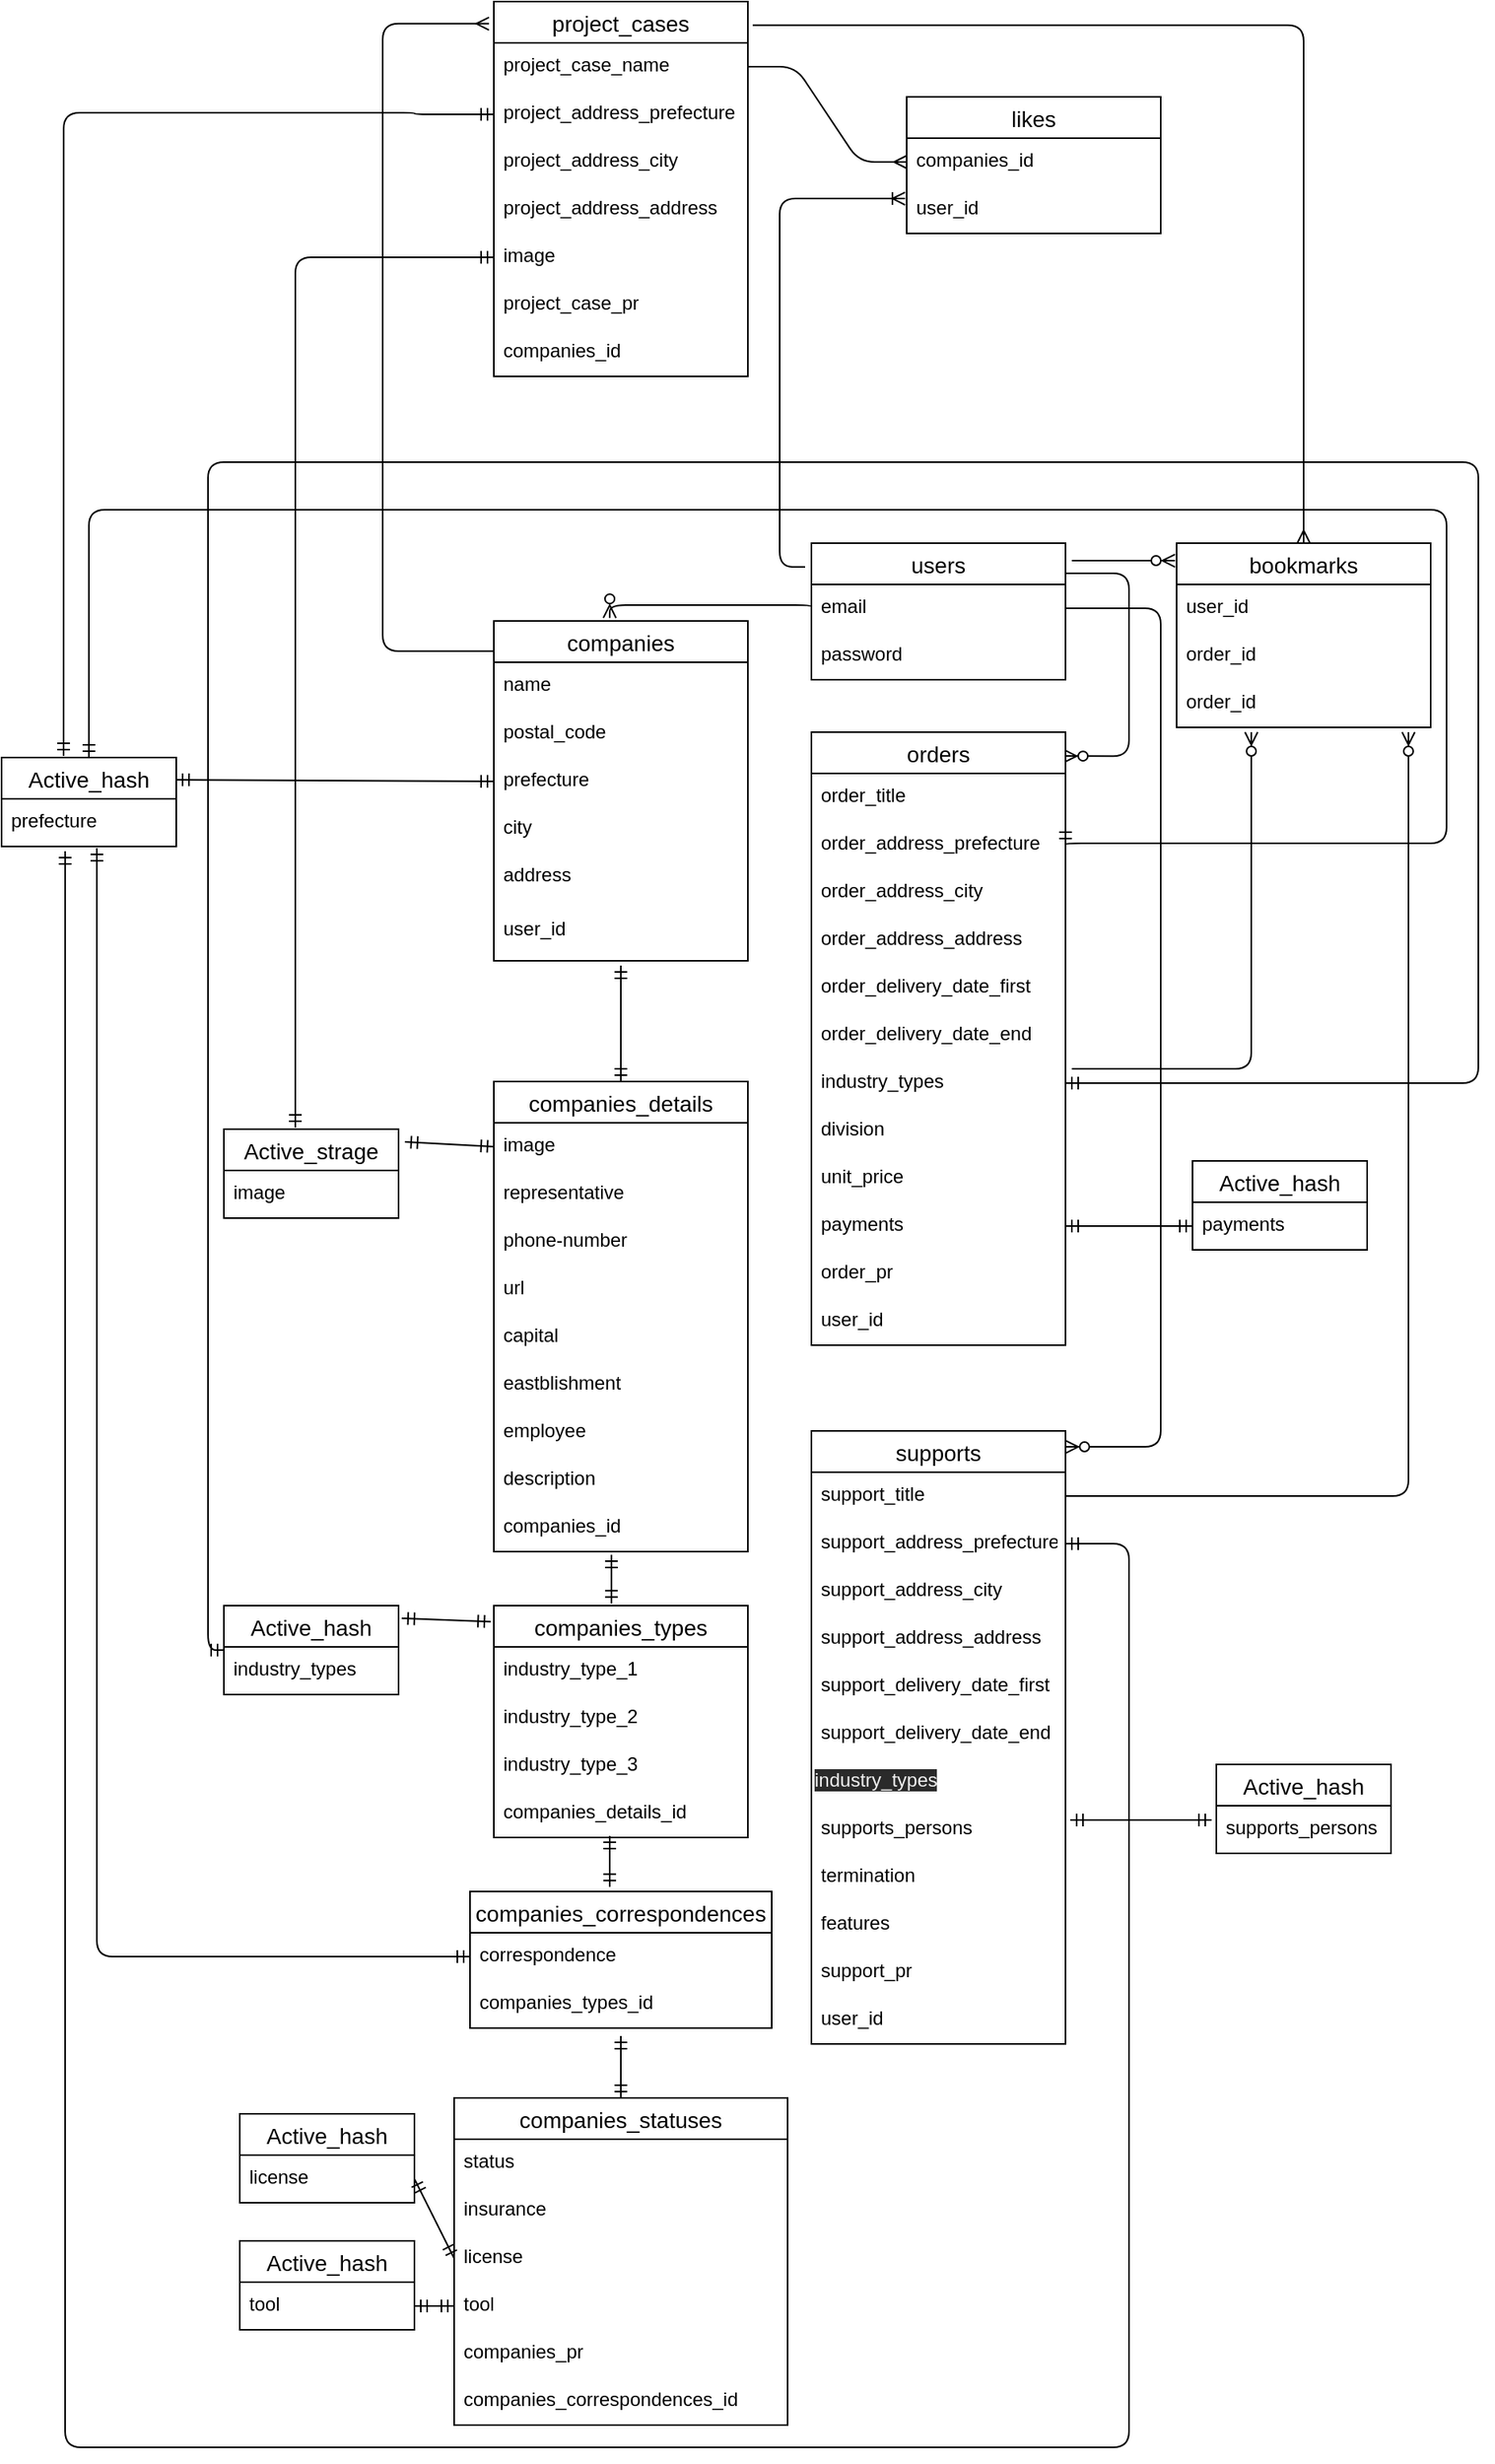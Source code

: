 <mxfile version="13.6.5">
    <diagram id="VUuMo4j5e7TBifRa6ZTV" name="ページ1">
        <mxGraphModel dx="1720" dy="1682" grid="1" gridSize="10" guides="1" tooltips="1" connect="1" arrows="1" fold="1" page="1" pageScale="1" pageWidth="827" pageHeight="1169" math="0" shadow="0">
            <root>
                <mxCell id="0"/>
                <mxCell id="1" parent="0"/>
                <mxCell id="35" value="" style="edgeStyle=orthogonalEdgeStyle;fontSize=12;html=1;endArrow=ERzeroToMany;endFill=1;exitX=0;exitY=0.5;exitDx=0;exitDy=0;entryX=0.456;entryY=-0.009;entryDx=0;entryDy=0;entryPerimeter=0;" parent="1" source="130" target="2" edge="1">
                    <mxGeometry width="100" height="100" relative="1" as="geometry">
                        <mxPoint x="116.96" y="319" as="sourcePoint"/>
                        <mxPoint x="190" y="100" as="targetPoint"/>
                        <Array as="points">
                            <mxPoint x="320" y="80"/>
                            <mxPoint x="193" y="80"/>
                        </Array>
                    </mxGeometry>
                </mxCell>
                <mxCell id="58" value="" style="edgeStyle=orthogonalEdgeStyle;fontSize=12;html=1;endArrow=ERmandOne;startArrow=ERmandOne;exitX=1;exitY=0.5;exitDx=0;exitDy=0;entryX=0.5;entryY=0;entryDx=0;entryDy=0;" parent="1" source="20" target="147" edge="1">
                    <mxGeometry width="100" height="100" relative="1" as="geometry">
                        <mxPoint x="620" y="260" as="sourcePoint"/>
                        <mxPoint x="720" y="161" as="targetPoint"/>
                        <Array as="points">
                            <mxPoint x="480" y="230"/>
                            <mxPoint x="720" y="230"/>
                            <mxPoint x="720" y="20"/>
                            <mxPoint x="-135" y="20"/>
                        </Array>
                    </mxGeometry>
                </mxCell>
                <mxCell id="76" value="" style="edgeStyle=orthogonalEdgeStyle;fontSize=12;html=1;endArrow=ERzeroToMany;endFill=1;exitX=1.025;exitY=0.2;exitDx=0;exitDy=0;exitPerimeter=0;entryX=0.294;entryY=1.1;entryDx=0;entryDy=0;entryPerimeter=0;" parent="1" source="22" target="225" edge="1">
                    <mxGeometry width="100" height="100" relative="1" as="geometry">
                        <mxPoint x="260" y="490" as="sourcePoint"/>
                        <mxPoint x="400" y="701" as="targetPoint"/>
                        <Array as="points">
                            <mxPoint x="597" y="372"/>
                        </Array>
                    </mxGeometry>
                </mxCell>
                <mxCell id="2" value="companies" style="swimlane;fontStyle=0;childLayout=stackLayout;horizontal=1;startSize=26;horizontalStack=0;resizeParent=1;resizeParentMax=0;resizeLast=0;collapsible=1;marginBottom=0;align=center;fontSize=14;" parent="1" vertex="1">
                    <mxGeometry x="120" y="90" width="160" height="214" as="geometry"/>
                </mxCell>
                <mxCell id="4" value="name" style="text;strokeColor=none;fillColor=none;spacingLeft=4;spacingRight=4;overflow=hidden;rotatable=0;points=[[0,0.5],[1,0.5]];portConstraint=eastwest;fontSize=12;" parent="2" vertex="1">
                    <mxGeometry y="26" width="160" height="30" as="geometry"/>
                </mxCell>
                <mxCell id="6" value="postal_code" style="text;strokeColor=none;fillColor=none;spacingLeft=4;spacingRight=4;overflow=hidden;rotatable=0;points=[[0,0.5],[1,0.5]];portConstraint=eastwest;fontSize=12;" parent="2" vertex="1">
                    <mxGeometry y="56" width="160" height="30" as="geometry"/>
                </mxCell>
                <mxCell id="7" value="prefecture" style="text;strokeColor=none;fillColor=none;spacingLeft=4;spacingRight=4;overflow=hidden;rotatable=0;points=[[0,0.5],[1,0.5]];portConstraint=eastwest;fontSize=12;" parent="2" vertex="1">
                    <mxGeometry y="86" width="160" height="30" as="geometry"/>
                </mxCell>
                <mxCell id="9" value="city" style="text;strokeColor=none;fillColor=none;spacingLeft=4;spacingRight=4;overflow=hidden;rotatable=0;points=[[0,0.5],[1,0.5]];portConstraint=eastwest;fontSize=12;" parent="2" vertex="1">
                    <mxGeometry y="116" width="160" height="30" as="geometry"/>
                </mxCell>
                <mxCell id="161" value="address" style="text;strokeColor=none;fillColor=none;spacingLeft=4;spacingRight=4;overflow=hidden;rotatable=0;points=[[0,0.5],[1,0.5]];portConstraint=eastwest;fontSize=12;" vertex="1" parent="2">
                    <mxGeometry y="146" width="160" height="34" as="geometry"/>
                </mxCell>
                <mxCell id="135" value="user_id" style="text;strokeColor=none;fillColor=none;spacingLeft=4;spacingRight=4;overflow=hidden;rotatable=0;points=[[0,0.5],[1,0.5]];portConstraint=eastwest;fontSize=12;" vertex="1" parent="2">
                    <mxGeometry y="180" width="160" height="34" as="geometry"/>
                </mxCell>
                <mxCell id="141" value="" style="fontSize=12;html=1;endArrow=ERmandOne;startArrow=ERmandOne;exitX=0.5;exitY=1.088;exitDx=0;exitDy=0;exitPerimeter=0;entryX=0.5;entryY=0;entryDx=0;entryDy=0;" edge="1" parent="1" source="135" target="136">
                    <mxGeometry width="100" height="100" relative="1" as="geometry">
                        <mxPoint x="410" y="320" as="sourcePoint"/>
                        <mxPoint x="510" y="220" as="targetPoint"/>
                    </mxGeometry>
                </mxCell>
                <mxCell id="160" value="" style="fontSize=12;html=1;endArrow=ERmandOne;startArrow=ERmandOne;exitX=1;exitY=0.25;exitDx=0;exitDy=0;entryX=0;entryY=0.5;entryDx=0;entryDy=0;" edge="1" parent="1" source="147" target="7">
                    <mxGeometry width="100" height="100" relative="1" as="geometry">
                        <mxPoint x="380" y="270" as="sourcePoint"/>
                        <mxPoint x="116" y="191" as="targetPoint"/>
                    </mxGeometry>
                </mxCell>
                <mxCell id="162" value="" style="fontSize=12;html=1;endArrow=ERmandOne;startArrow=ERmandOne;exitX=1.036;exitY=0.143;exitDx=0;exitDy=0;entryX=0;entryY=0.5;entryDx=0;entryDy=0;exitPerimeter=0;" edge="1" parent="1" source="142" target="137">
                    <mxGeometry width="100" height="100" relative="1" as="geometry">
                        <mxPoint x="80" y="371.01" as="sourcePoint"/>
                        <mxPoint x="116" y="405" as="targetPoint"/>
                    </mxGeometry>
                </mxCell>
                <mxCell id="136" value="companies_details" style="swimlane;fontStyle=0;childLayout=stackLayout;horizontal=1;startSize=26;horizontalStack=0;resizeParent=1;resizeParentMax=0;resizeLast=0;collapsible=1;marginBottom=0;align=center;fontSize=14;" vertex="1" parent="1">
                    <mxGeometry x="120" y="380" width="160" height="296" as="geometry"/>
                </mxCell>
                <mxCell id="137" value="image" style="text;strokeColor=none;fillColor=none;spacingLeft=4;spacingRight=4;overflow=hidden;rotatable=0;points=[[0,0.5],[1,0.5]];portConstraint=eastwest;fontSize=12;" vertex="1" parent="136">
                    <mxGeometry y="26" width="160" height="30" as="geometry"/>
                </mxCell>
                <mxCell id="138" value="representative" style="text;strokeColor=none;fillColor=none;spacingLeft=4;spacingRight=4;overflow=hidden;rotatable=0;points=[[0,0.5],[1,0.5]];portConstraint=eastwest;fontSize=12;" vertex="1" parent="136">
                    <mxGeometry y="56" width="160" height="30" as="geometry"/>
                </mxCell>
                <mxCell id="139" value="phone-number" style="text;strokeColor=none;fillColor=none;spacingLeft=4;spacingRight=4;overflow=hidden;rotatable=0;points=[[0,0.5],[1,0.5]];portConstraint=eastwest;fontSize=12;" vertex="1" parent="136">
                    <mxGeometry y="86" width="160" height="30" as="geometry"/>
                </mxCell>
                <mxCell id="149" value="url" style="text;strokeColor=none;fillColor=none;spacingLeft=4;spacingRight=4;overflow=hidden;rotatable=0;points=[[0,0.5],[1,0.5]];portConstraint=eastwest;fontSize=12;" vertex="1" parent="136">
                    <mxGeometry y="116" width="160" height="30" as="geometry"/>
                </mxCell>
                <mxCell id="150" value="capital" style="text;strokeColor=none;fillColor=none;spacingLeft=4;spacingRight=4;overflow=hidden;rotatable=0;points=[[0,0.5],[1,0.5]];portConstraint=eastwest;fontSize=12;" vertex="1" parent="136">
                    <mxGeometry y="146" width="160" height="30" as="geometry"/>
                </mxCell>
                <mxCell id="152" value="eastblishment" style="text;strokeColor=none;fillColor=none;spacingLeft=4;spacingRight=4;overflow=hidden;rotatable=0;points=[[0,0.5],[1,0.5]];portConstraint=eastwest;fontSize=12;" vertex="1" parent="136">
                    <mxGeometry y="176" width="160" height="30" as="geometry"/>
                </mxCell>
                <mxCell id="153" value="employee" style="text;strokeColor=none;fillColor=none;spacingLeft=4;spacingRight=4;overflow=hidden;rotatable=0;points=[[0,0.5],[1,0.5]];portConstraint=eastwest;fontSize=12;" vertex="1" parent="136">
                    <mxGeometry y="206" width="160" height="30" as="geometry"/>
                </mxCell>
                <mxCell id="154" value="description" style="text;strokeColor=none;fillColor=none;spacingLeft=4;spacingRight=4;overflow=hidden;rotatable=0;points=[[0,0.5],[1,0.5]];portConstraint=eastwest;fontSize=12;" vertex="1" parent="136">
                    <mxGeometry y="236" width="160" height="30" as="geometry"/>
                </mxCell>
                <mxCell id="198" value="companies_id" style="text;strokeColor=none;fillColor=none;spacingLeft=4;spacingRight=4;overflow=hidden;rotatable=0;points=[[0,0.5],[1,0.5]];portConstraint=eastwest;fontSize=12;" vertex="1" parent="136">
                    <mxGeometry y="266" width="160" height="30" as="geometry"/>
                </mxCell>
                <mxCell id="165" value="" style="fontSize=12;html=1;endArrow=ERmandOne;startArrow=ERmandOne;entryX=0.463;entryY=-0.009;entryDx=0;entryDy=0;entryPerimeter=0;exitX=0.463;exitY=1.067;exitDx=0;exitDy=0;exitPerimeter=0;" edge="1" parent="1" source="198" target="166">
                    <mxGeometry width="100" height="100" relative="1" as="geometry">
                        <mxPoint x="194" y="649" as="sourcePoint"/>
                        <mxPoint x="197" y="680" as="targetPoint"/>
                        <Array as="points"/>
                    </mxGeometry>
                </mxCell>
                <mxCell id="172" value="" style="fontSize=12;html=1;endArrow=ERmandOne;startArrow=ERmandOne;exitX=1.018;exitY=0.143;exitDx=0;exitDy=0;entryX=-0.012;entryY=0.069;entryDx=0;entryDy=0;exitPerimeter=0;entryPerimeter=0;" edge="1" parent="1" source="170" target="166">
                    <mxGeometry width="100" height="100" relative="1" as="geometry">
                        <mxPoint x="80.99" y="700" as="sourcePoint"/>
                        <mxPoint x="120" y="721" as="targetPoint"/>
                    </mxGeometry>
                </mxCell>
                <mxCell id="177" value="" style="fontSize=12;html=1;endArrow=ERmandOne;startArrow=ERmandOne;entryX=0.463;entryY=-0.034;entryDx=0;entryDy=0;exitX=0.456;exitY=0.967;exitDx=0;exitDy=0;exitPerimeter=0;entryPerimeter=0;" edge="1" parent="1" source="199" target="173">
                    <mxGeometry width="100" height="100" relative="1" as="geometry">
                        <mxPoint x="204.08" y="655.01" as="sourcePoint"/>
                        <mxPoint x="204.08" y="698.956" as="targetPoint"/>
                    </mxGeometry>
                </mxCell>
                <mxCell id="183" value="" style="fontSize=12;html=1;endArrow=ERmandOne;startArrow=ERmandOne;entryX=0.5;entryY=0;entryDx=0;entryDy=0;exitX=0.5;exitY=1.167;exitDx=0;exitDy=0;exitPerimeter=0;" edge="1" parent="1" source="200" target="179">
                    <mxGeometry width="100" height="100" relative="1" as="geometry">
                        <mxPoint x="204.08" y="816.99" as="sourcePoint"/>
                        <mxPoint x="204.08" y="858.096" as="targetPoint"/>
                    </mxGeometry>
                </mxCell>
                <mxCell id="196" value="" style="fontSize=12;html=1;endArrow=ERmandOne;startArrow=ERmandOne;exitX=1;exitY=0.5;exitDx=0;exitDy=0;entryX=0;entryY=0.5;entryDx=0;entryDy=0;" edge="1" parent="1" source="191" target="182">
                    <mxGeometry width="100" height="100" relative="1" as="geometry">
                        <mxPoint x="91.98" y="708.008" as="sourcePoint"/>
                        <mxPoint x="128.08" y="708.004" as="targetPoint"/>
                    </mxGeometry>
                </mxCell>
                <mxCell id="197" value="" style="fontSize=12;html=1;endArrow=ERmandOne;startArrow=ERmandOne;exitX=1;exitY=0.5;exitDx=0;exitDy=0;entryX=0;entryY=0.5;entryDx=0;entryDy=0;" edge="1" parent="1" source="189" target="194">
                    <mxGeometry width="100" height="100" relative="1" as="geometry">
                        <mxPoint x="90" y="1041" as="sourcePoint"/>
                        <mxPoint x="130" y="1071" as="targetPoint"/>
                    </mxGeometry>
                </mxCell>
                <mxCell id="166" value="companies_types" style="swimlane;fontStyle=0;childLayout=stackLayout;horizontal=1;startSize=26;horizontalStack=0;resizeParent=1;resizeParentMax=0;resizeLast=0;collapsible=1;marginBottom=0;align=center;fontSize=14;" vertex="1" parent="1">
                    <mxGeometry x="120" y="710" width="160" height="146" as="geometry"/>
                </mxCell>
                <mxCell id="167" value="industry_type_1" style="text;strokeColor=none;fillColor=none;spacingLeft=4;spacingRight=4;overflow=hidden;rotatable=0;points=[[0,0.5],[1,0.5]];portConstraint=eastwest;fontSize=12;" vertex="1" parent="166">
                    <mxGeometry y="26" width="160" height="30" as="geometry"/>
                </mxCell>
                <mxCell id="168" value="industry_type_2" style="text;strokeColor=none;fillColor=none;spacingLeft=4;spacingRight=4;overflow=hidden;rotatable=0;points=[[0,0.5],[1,0.5]];portConstraint=eastwest;fontSize=12;" vertex="1" parent="166">
                    <mxGeometry y="56" width="160" height="30" as="geometry"/>
                </mxCell>
                <mxCell id="169" value="industry_type_3" style="text;strokeColor=none;fillColor=none;spacingLeft=4;spacingRight=4;overflow=hidden;rotatable=0;points=[[0,0.5],[1,0.5]];portConstraint=eastwest;fontSize=12;" vertex="1" parent="166">
                    <mxGeometry y="86" width="160" height="30" as="geometry"/>
                </mxCell>
                <mxCell id="199" value="companies_details_id" style="text;strokeColor=none;fillColor=none;spacingLeft=4;spacingRight=4;overflow=hidden;rotatable=0;points=[[0,0.5],[1,0.5]];portConstraint=eastwest;fontSize=12;" vertex="1" parent="166">
                    <mxGeometry y="116" width="160" height="30" as="geometry"/>
                </mxCell>
                <mxCell id="173" value="companies_correspondences" style="swimlane;fontStyle=0;childLayout=stackLayout;horizontal=1;startSize=26;horizontalStack=0;resizeParent=1;resizeParentMax=0;resizeLast=0;collapsible=1;marginBottom=0;align=center;fontSize=14;" vertex="1" parent="1">
                    <mxGeometry x="105" y="890" width="190" height="86" as="geometry"/>
                </mxCell>
                <mxCell id="174" value="correspondence" style="text;strokeColor=none;fillColor=none;spacingLeft=4;spacingRight=4;overflow=hidden;rotatable=0;points=[[0,0.5],[1,0.5]];portConstraint=eastwest;fontSize=12;" vertex="1" parent="173">
                    <mxGeometry y="26" width="190" height="30" as="geometry"/>
                </mxCell>
                <mxCell id="200" value="companies_types_id" style="text;strokeColor=none;fillColor=none;spacingLeft=4;spacingRight=4;overflow=hidden;rotatable=0;points=[[0,0.5],[1,0.5]];portConstraint=eastwest;fontSize=12;" vertex="1" parent="173">
                    <mxGeometry y="56" width="190" height="30" as="geometry"/>
                </mxCell>
                <mxCell id="179" value="companies_statuses" style="swimlane;fontStyle=0;childLayout=stackLayout;horizontal=1;startSize=26;horizontalStack=0;resizeParent=1;resizeParentMax=0;resizeLast=0;collapsible=1;marginBottom=0;align=center;fontSize=14;" vertex="1" parent="1">
                    <mxGeometry x="95" y="1020" width="210" height="206" as="geometry"/>
                </mxCell>
                <mxCell id="180" value="status" style="text;strokeColor=none;fillColor=none;spacingLeft=4;spacingRight=4;overflow=hidden;rotatable=0;points=[[0,0.5],[1,0.5]];portConstraint=eastwest;fontSize=12;" vertex="1" parent="179">
                    <mxGeometry y="26" width="210" height="30" as="geometry"/>
                </mxCell>
                <mxCell id="181" value="insurance" style="text;strokeColor=none;fillColor=none;spacingLeft=4;spacingRight=4;overflow=hidden;rotatable=0;points=[[0,0.5],[1,0.5]];portConstraint=eastwest;fontSize=12;" vertex="1" parent="179">
                    <mxGeometry y="56" width="210" height="30" as="geometry"/>
                </mxCell>
                <mxCell id="182" value="license" style="text;strokeColor=none;fillColor=none;spacingLeft=4;spacingRight=4;overflow=hidden;rotatable=0;points=[[0,0.5],[1,0.5]];portConstraint=eastwest;fontSize=12;" vertex="1" parent="179">
                    <mxGeometry y="86" width="210" height="30" as="geometry"/>
                </mxCell>
                <mxCell id="194" value="tool" style="text;strokeColor=none;fillColor=none;spacingLeft=4;spacingRight=4;overflow=hidden;rotatable=0;points=[[0,0.5],[1,0.5]];portConstraint=eastwest;fontSize=12;" vertex="1" parent="179">
                    <mxGeometry y="116" width="210" height="30" as="geometry"/>
                </mxCell>
                <mxCell id="195" value="companies_pr" style="text;strokeColor=none;fillColor=none;spacingLeft=4;spacingRight=4;overflow=hidden;rotatable=0;points=[[0,0.5],[1,0.5]];portConstraint=eastwest;fontSize=12;" vertex="1" parent="179">
                    <mxGeometry y="146" width="210" height="30" as="geometry"/>
                </mxCell>
                <mxCell id="201" value="companies_correspondences_id&#10;" style="text;strokeColor=none;fillColor=none;spacingLeft=4;spacingRight=4;overflow=hidden;rotatable=0;points=[[0,0.5],[1,0.5]];portConstraint=eastwest;fontSize=12;" vertex="1" parent="179">
                    <mxGeometry y="176" width="210" height="30" as="geometry"/>
                </mxCell>
                <mxCell id="204" value="" style="fontSize=12;html=1;endArrow=ERmandOne;startArrow=ERmandOne;exitX=1;exitY=0.5;exitDx=0;exitDy=0;entryX=0;entryY=0.5;entryDx=0;entryDy=0;edgeStyle=orthogonalEdgeStyle;" edge="1" parent="1" source="22" target="170">
                    <mxGeometry width="100" height="100" relative="1" as="geometry">
                        <mxPoint x="53.96" y="428.008" as="sourcePoint"/>
                        <mxPoint x="130" y="431" as="targetPoint"/>
                        <Array as="points">
                            <mxPoint x="740" y="381"/>
                            <mxPoint x="740" y="-10"/>
                            <mxPoint x="-60" y="-10"/>
                            <mxPoint x="-60" y="738"/>
                        </Array>
                    </mxGeometry>
                </mxCell>
                <mxCell id="129" value="users" style="swimlane;fontStyle=0;childLayout=stackLayout;horizontal=1;startSize=26;horizontalStack=0;resizeParent=1;resizeParentMax=0;resizeLast=0;collapsible=1;marginBottom=0;align=center;fontSize=14;" vertex="1" parent="1">
                    <mxGeometry x="320" y="41" width="160" height="86" as="geometry"/>
                </mxCell>
                <mxCell id="130" value="email" style="text;strokeColor=none;fillColor=none;spacingLeft=4;spacingRight=4;overflow=hidden;rotatable=0;points=[[0,0.5],[1,0.5]];portConstraint=eastwest;fontSize=12;" vertex="1" parent="129">
                    <mxGeometry y="26" width="160" height="30" as="geometry"/>
                </mxCell>
                <mxCell id="132" value="password" style="text;strokeColor=none;fillColor=none;spacingLeft=4;spacingRight=4;overflow=hidden;rotatable=0;points=[[0,0.5],[1,0.5]];portConstraint=eastwest;fontSize=12;" vertex="1" parent="129">
                    <mxGeometry y="56" width="160" height="30" as="geometry"/>
                </mxCell>
                <mxCell id="206" value="" style="fontSize=12;html=1;endArrow=ERzeroToMany;endFill=1;entryX=0.994;entryY=0.039;entryDx=0;entryDy=0;entryPerimeter=0;edgeStyle=orthogonalEdgeStyle;" edge="1" parent="1" target="17">
                    <mxGeometry width="100" height="100" relative="1" as="geometry">
                        <mxPoint x="480" y="60" as="sourcePoint"/>
                        <mxPoint x="202.96" y="98.074" as="targetPoint"/>
                        <Array as="points">
                            <mxPoint x="520" y="60"/>
                            <mxPoint x="520" y="175"/>
                        </Array>
                    </mxGeometry>
                </mxCell>
                <mxCell id="210" value="" style="fontSize=12;html=1;endArrow=ERmandOne;startArrow=ERmandOne;entryX=0;entryY=0.5;entryDx=0;entryDy=0;exitX=1;exitY=0.5;exitDx=0;exitDy=0;edgeStyle=orthogonalEdgeStyle;" edge="1" parent="1" source="27" target="209">
                    <mxGeometry width="100" height="100" relative="1" as="geometry">
                        <mxPoint x="830" y="494" as="sourcePoint"/>
                        <mxPoint x="830" y="367" as="targetPoint"/>
                    </mxGeometry>
                </mxCell>
                <mxCell id="211" value="" style="fontSize=12;html=1;endArrow=ERzeroToMany;endFill=1;entryX=-0.006;entryY=0.095;entryDx=0;entryDy=0;entryPerimeter=0;" edge="1" parent="1" target="122">
                    <mxGeometry width="100" height="100" relative="1" as="geometry">
                        <mxPoint x="484" y="52" as="sourcePoint"/>
                        <mxPoint x="459" y="360" as="targetPoint"/>
                    </mxGeometry>
                </mxCell>
                <mxCell id="17" value="orders" style="swimlane;fontStyle=0;childLayout=stackLayout;horizontal=1;startSize=26;horizontalStack=0;resizeParent=1;resizeParentMax=0;resizeLast=0;collapsible=1;marginBottom=0;align=center;fontSize=14;" parent="1" vertex="1">
                    <mxGeometry x="320" y="160" width="160" height="386" as="geometry"/>
                </mxCell>
                <mxCell id="18" value="order_title" style="text;strokeColor=none;fillColor=none;spacingLeft=4;spacingRight=4;overflow=hidden;rotatable=0;points=[[0,0.5],[1,0.5]];portConstraint=eastwest;fontSize=12;" parent="17" vertex="1">
                    <mxGeometry y="26" width="160" height="30" as="geometry"/>
                </mxCell>
                <mxCell id="20" value="order_address_prefecture" style="text;strokeColor=none;fillColor=none;spacingLeft=4;spacingRight=4;overflow=hidden;rotatable=0;points=[[0,0.5],[1,0.5]];portConstraint=eastwest;fontSize=12;" parent="17" vertex="1">
                    <mxGeometry y="56" width="160" height="30" as="geometry"/>
                </mxCell>
                <mxCell id="202" value="order_address_city" style="text;strokeColor=none;fillColor=none;spacingLeft=4;spacingRight=4;overflow=hidden;rotatable=0;points=[[0,0.5],[1,0.5]];portConstraint=eastwest;fontSize=12;" vertex="1" parent="17">
                    <mxGeometry y="86" width="160" height="30" as="geometry"/>
                </mxCell>
                <mxCell id="203" value="order_address_address" style="text;strokeColor=none;fillColor=none;spacingLeft=4;spacingRight=4;overflow=hidden;rotatable=0;points=[[0,0.5],[1,0.5]];portConstraint=eastwest;fontSize=12;" vertex="1" parent="17">
                    <mxGeometry y="116" width="160" height="30" as="geometry"/>
                </mxCell>
                <mxCell id="19" value="order_delivery_date_first" style="text;strokeColor=none;fillColor=none;spacingLeft=4;spacingRight=4;overflow=hidden;rotatable=0;points=[[0,0.5],[1,0.5]];portConstraint=eastwest;fontSize=12;" parent="17" vertex="1">
                    <mxGeometry y="146" width="160" height="30" as="geometry"/>
                </mxCell>
                <mxCell id="21" value="order_delivery_date_end" style="text;strokeColor=none;fillColor=none;spacingLeft=4;spacingRight=4;overflow=hidden;rotatable=0;points=[[0,0.5],[1,0.5]];portConstraint=eastwest;fontSize=12;" parent="17" vertex="1">
                    <mxGeometry y="176" width="160" height="30" as="geometry"/>
                </mxCell>
                <mxCell id="22" value="industry_types" style="text;strokeColor=none;fillColor=none;spacingLeft=4;spacingRight=4;overflow=hidden;rotatable=0;points=[[0,0.5],[1,0.5]];portConstraint=eastwest;fontSize=12;" parent="17" vertex="1">
                    <mxGeometry y="206" width="160" height="30" as="geometry"/>
                </mxCell>
                <mxCell id="23" value="division" style="text;strokeColor=none;fillColor=none;spacingLeft=4;spacingRight=4;overflow=hidden;rotatable=0;points=[[0,0.5],[1,0.5]];portConstraint=eastwest;fontSize=12;" parent="17" vertex="1">
                    <mxGeometry y="236" width="160" height="30" as="geometry"/>
                </mxCell>
                <mxCell id="25" value="unit_price" style="text;strokeColor=none;fillColor=none;spacingLeft=4;spacingRight=4;overflow=hidden;rotatable=0;points=[[0,0.5],[1,0.5]];portConstraint=eastwest;fontSize=12;" parent="17" vertex="1">
                    <mxGeometry y="266" width="160" height="30" as="geometry"/>
                </mxCell>
                <mxCell id="27" value="payments" style="text;strokeColor=none;fillColor=none;spacingLeft=4;spacingRight=4;overflow=hidden;rotatable=0;points=[[0,0.5],[1,0.5]];portConstraint=eastwest;fontSize=12;" parent="17" vertex="1">
                    <mxGeometry y="296" width="160" height="30" as="geometry"/>
                </mxCell>
                <mxCell id="28" value="order_pr" style="text;strokeColor=none;fillColor=none;spacingLeft=4;spacingRight=4;overflow=hidden;rotatable=0;points=[[0,0.5],[1,0.5]];portConstraint=eastwest;fontSize=12;" parent="17" vertex="1">
                    <mxGeometry y="326" width="160" height="30" as="geometry"/>
                </mxCell>
                <mxCell id="29" value="user_id&#10;" style="text;strokeColor=none;fillColor=none;spacingLeft=4;spacingRight=4;overflow=hidden;rotatable=0;points=[[0,0.5],[1,0.5]];portConstraint=eastwest;fontSize=12;" parent="17" vertex="1">
                    <mxGeometry y="356" width="160" height="30" as="geometry"/>
                </mxCell>
                <mxCell id="122" value="bookmarks" style="swimlane;fontStyle=0;childLayout=stackLayout;horizontal=1;startSize=26;horizontalStack=0;resizeParent=1;resizeParentMax=0;resizeLast=0;collapsible=1;marginBottom=0;align=center;fontSize=14;" parent="1" vertex="1">
                    <mxGeometry x="550" y="41" width="160" height="116" as="geometry"/>
                </mxCell>
                <mxCell id="123" value="user_id" style="text;strokeColor=none;fillColor=none;spacingLeft=4;spacingRight=4;overflow=hidden;rotatable=0;points=[[0,0.5],[1,0.5]];portConstraint=eastwest;fontSize=12;" parent="122" vertex="1">
                    <mxGeometry y="26" width="160" height="30" as="geometry"/>
                </mxCell>
                <mxCell id="124" value="order_id" style="text;strokeColor=none;fillColor=none;spacingLeft=4;spacingRight=4;overflow=hidden;rotatable=0;points=[[0,0.5],[1,0.5]];portConstraint=eastwest;fontSize=12;" parent="122" vertex="1">
                    <mxGeometry y="56" width="160" height="30" as="geometry"/>
                </mxCell>
                <mxCell id="225" value="order_id" style="text;strokeColor=none;fillColor=none;spacingLeft=4;spacingRight=4;overflow=hidden;rotatable=0;points=[[0,0.5],[1,0.5]];portConstraint=eastwest;fontSize=12;" vertex="1" parent="122">
                    <mxGeometry y="86" width="160" height="30" as="geometry"/>
                </mxCell>
                <mxCell id="59" value="supports" style="swimlane;fontStyle=0;childLayout=stackLayout;horizontal=1;startSize=26;horizontalStack=0;resizeParent=1;resizeParentMax=0;resizeLast=0;collapsible=1;marginBottom=0;align=center;fontSize=14;" parent="1" vertex="1">
                    <mxGeometry x="320" y="600" width="160" height="386" as="geometry"/>
                </mxCell>
                <mxCell id="60" value="support_title" style="text;strokeColor=none;fillColor=none;spacingLeft=4;spacingRight=4;overflow=hidden;rotatable=0;points=[[0,0.5],[1,0.5]];portConstraint=eastwest;fontSize=12;" parent="59" vertex="1">
                    <mxGeometry y="26" width="160" height="30" as="geometry"/>
                </mxCell>
                <mxCell id="213" value="support_address_prefecture" style="text;strokeColor=none;fillColor=none;spacingLeft=4;spacingRight=4;overflow=hidden;rotatable=0;points=[[0,0.5],[1,0.5]];portConstraint=eastwest;fontSize=12;" vertex="1" parent="59">
                    <mxGeometry y="56" width="160" height="30" as="geometry"/>
                </mxCell>
                <mxCell id="214" value="support_address_city" style="text;strokeColor=none;fillColor=none;spacingLeft=4;spacingRight=4;overflow=hidden;rotatable=0;points=[[0,0.5],[1,0.5]];portConstraint=eastwest;fontSize=12;" vertex="1" parent="59">
                    <mxGeometry y="86" width="160" height="30" as="geometry"/>
                </mxCell>
                <mxCell id="215" value="support_address_address" style="text;strokeColor=none;fillColor=none;spacingLeft=4;spacingRight=4;overflow=hidden;rotatable=0;points=[[0,0.5],[1,0.5]];portConstraint=eastwest;fontSize=12;" vertex="1" parent="59">
                    <mxGeometry y="116" width="160" height="30" as="geometry"/>
                </mxCell>
                <mxCell id="216" value="support_delivery_date_first" style="text;strokeColor=none;fillColor=none;spacingLeft=4;spacingRight=4;overflow=hidden;rotatable=0;points=[[0,0.5],[1,0.5]];portConstraint=eastwest;fontSize=12;" vertex="1" parent="59">
                    <mxGeometry y="146" width="160" height="30" as="geometry"/>
                </mxCell>
                <mxCell id="217" value="support_delivery_date_end" style="text;strokeColor=none;fillColor=none;spacingLeft=4;spacingRight=4;overflow=hidden;rotatable=0;points=[[0,0.5],[1,0.5]];portConstraint=eastwest;fontSize=12;" vertex="1" parent="59">
                    <mxGeometry y="176" width="160" height="30" as="geometry"/>
                </mxCell>
                <mxCell id="218" value="&lt;meta charset=&quot;utf-8&quot;&gt;&lt;span style=&quot;color: rgb(240, 240, 240); font-family: helvetica; font-size: 12px; font-style: normal; font-weight: 400; letter-spacing: normal; text-align: left; text-indent: 0px; text-transform: none; word-spacing: 0px; background-color: rgb(42, 42, 42); display: inline; float: none;&quot;&gt;industry_types&lt;/span&gt;" style="text;whiteSpace=wrap;html=1;" vertex="1" parent="59">
                    <mxGeometry y="206" width="160" height="30" as="geometry"/>
                </mxCell>
                <mxCell id="61" value="supports_persons" style="text;strokeColor=none;fillColor=none;spacingLeft=4;spacingRight=4;overflow=hidden;rotatable=0;points=[[0,0.5],[1,0.5]];portConstraint=eastwest;fontSize=12;" parent="59" vertex="1">
                    <mxGeometry y="236" width="160" height="30" as="geometry"/>
                </mxCell>
                <mxCell id="62" value="termination" style="text;strokeColor=none;fillColor=none;spacingLeft=4;spacingRight=4;overflow=hidden;rotatable=0;points=[[0,0.5],[1,0.5]];portConstraint=eastwest;fontSize=12;" parent="59" vertex="1">
                    <mxGeometry y="266" width="160" height="30" as="geometry"/>
                </mxCell>
                <mxCell id="68" value="features" style="text;strokeColor=none;fillColor=none;spacingLeft=4;spacingRight=4;overflow=hidden;rotatable=0;points=[[0,0.5],[1,0.5]];portConstraint=eastwest;fontSize=12;" parent="59" vertex="1">
                    <mxGeometry y="296" width="160" height="30" as="geometry"/>
                </mxCell>
                <mxCell id="69" value="support_pr" style="text;strokeColor=none;fillColor=none;spacingLeft=4;spacingRight=4;overflow=hidden;rotatable=0;points=[[0,0.5],[1,0.5]];portConstraint=eastwest;fontSize=12;" parent="59" vertex="1">
                    <mxGeometry y="326" width="160" height="30" as="geometry"/>
                </mxCell>
                <mxCell id="223" value="user_id" style="text;strokeColor=none;fillColor=none;spacingLeft=4;spacingRight=4;overflow=hidden;rotatable=0;points=[[0,0.5],[1,0.5]];portConstraint=eastwest;fontSize=12;" vertex="1" parent="59">
                    <mxGeometry y="356" width="160" height="30" as="geometry"/>
                </mxCell>
                <mxCell id="212" value="" style="fontSize=12;html=1;endArrow=ERzeroToMany;endFill=1;edgeStyle=orthogonalEdgeStyle;entryX=1;entryY=0.026;entryDx=0;entryDy=0;entryPerimeter=0;" edge="1" parent="1" source="130" target="59">
                    <mxGeometry width="100" height="100" relative="1" as="geometry">
                        <mxPoint x="490" y="70" as="sourcePoint"/>
                        <mxPoint x="540" y="650" as="targetPoint"/>
                        <Array as="points">
                            <mxPoint x="540" y="82"/>
                            <mxPoint x="540" y="610"/>
                        </Array>
                    </mxGeometry>
                </mxCell>
                <mxCell id="190" value="Active_hash" style="swimlane;fontStyle=0;childLayout=stackLayout;horizontal=1;startSize=26;horizontalStack=0;resizeParent=1;resizeParentMax=0;resizeLast=0;collapsible=1;marginBottom=0;align=center;fontSize=14;" vertex="1" parent="1">
                    <mxGeometry x="-40" y="1030" width="110" height="56" as="geometry"/>
                </mxCell>
                <mxCell id="191" value="license" style="text;strokeColor=none;fillColor=none;spacingLeft=4;spacingRight=4;overflow=hidden;rotatable=0;points=[[0,0.5],[1,0.5]];portConstraint=eastwest;fontSize=12;" vertex="1" parent="190">
                    <mxGeometry y="26" width="110" height="30" as="geometry"/>
                </mxCell>
                <mxCell id="188" value="Active_hash" style="swimlane;fontStyle=0;childLayout=stackLayout;horizontal=1;startSize=26;horizontalStack=0;resizeParent=1;resizeParentMax=0;resizeLast=0;collapsible=1;marginBottom=0;align=center;fontSize=14;" vertex="1" parent="1">
                    <mxGeometry x="-40" y="1110" width="110" height="56" as="geometry"/>
                </mxCell>
                <mxCell id="189" value="tool" style="text;strokeColor=none;fillColor=none;spacingLeft=4;spacingRight=4;overflow=hidden;rotatable=0;points=[[0,0.5],[1,0.5]];portConstraint=eastwest;fontSize=12;" vertex="1" parent="188">
                    <mxGeometry y="26" width="110" height="30" as="geometry"/>
                </mxCell>
                <mxCell id="170" value="Active_hash" style="swimlane;fontStyle=0;childLayout=stackLayout;horizontal=1;startSize=26;horizontalStack=0;resizeParent=1;resizeParentMax=0;resizeLast=0;collapsible=1;marginBottom=0;align=center;fontSize=14;" vertex="1" parent="1">
                    <mxGeometry x="-50" y="710" width="110" height="56" as="geometry"/>
                </mxCell>
                <mxCell id="171" value="industry_types" style="text;strokeColor=none;fillColor=none;spacingLeft=4;spacingRight=4;overflow=hidden;rotatable=0;points=[[0,0.5],[1,0.5]];portConstraint=eastwest;fontSize=12;" vertex="1" parent="170">
                    <mxGeometry y="26" width="110" height="30" as="geometry"/>
                </mxCell>
                <mxCell id="142" value="Active_strage" style="swimlane;fontStyle=0;childLayout=stackLayout;horizontal=1;startSize=26;horizontalStack=0;resizeParent=1;resizeParentMax=0;resizeLast=0;collapsible=1;marginBottom=0;align=center;fontSize=14;" vertex="1" parent="1">
                    <mxGeometry x="-50" y="410" width="110" height="56" as="geometry"/>
                </mxCell>
                <mxCell id="143" value="image" style="text;strokeColor=none;fillColor=none;spacingLeft=4;spacingRight=4;overflow=hidden;rotatable=0;points=[[0,0.5],[1,0.5]];portConstraint=eastwest;fontSize=12;" vertex="1" parent="142">
                    <mxGeometry y="26" width="110" height="30" as="geometry"/>
                </mxCell>
                <mxCell id="205" style="edgeStyle=none;rounded=0;orthogonalLoop=1;jettySize=auto;html=1;entryX=1;entryY=0.5;entryDx=0;entryDy=0;" edge="1" parent="142" source="142" target="143">
                    <mxGeometry relative="1" as="geometry"/>
                </mxCell>
                <mxCell id="147" value="Active_hash" style="swimlane;fontStyle=0;childLayout=stackLayout;horizontal=1;startSize=26;horizontalStack=0;resizeParent=1;resizeParentMax=0;resizeLast=0;collapsible=1;marginBottom=0;align=center;fontSize=14;" vertex="1" parent="1">
                    <mxGeometry x="-190" y="176" width="110" height="56" as="geometry"/>
                </mxCell>
                <mxCell id="148" value="prefecture" style="text;strokeColor=none;fillColor=none;spacingLeft=4;spacingRight=4;overflow=hidden;rotatable=0;points=[[0,0.5],[1,0.5]];portConstraint=eastwest;fontSize=12;" vertex="1" parent="147">
                    <mxGeometry y="26" width="110" height="30" as="geometry"/>
                </mxCell>
                <mxCell id="178" value="" style="fontSize=12;html=1;endArrow=ERmandOne;startArrow=ERmandOne;entryX=0;entryY=0.5;entryDx=0;entryDy=0;exitX=0;exitY=0.5;exitDx=0;exitDy=0;edgeStyle=orthogonalEdgeStyle;" edge="1" parent="147" source="174">
                    <mxGeometry width="100" height="100" relative="1" as="geometry">
                        <mxPoint x="60" y="184" as="sourcePoint"/>
                        <mxPoint x="60" y="57" as="targetPoint"/>
                        <Array as="points">
                            <mxPoint x="60" y="755"/>
                        </Array>
                    </mxGeometry>
                </mxCell>
                <mxCell id="221" value="" style="fontSize=12;html=1;endArrow=ERmandOne;startArrow=ERmandOne;entryX=-0.027;entryY=0.3;entryDx=0;entryDy=0;exitX=1.019;exitY=0.3;exitDx=0;exitDy=0;exitPerimeter=0;entryPerimeter=0;" edge="1" parent="1" source="61" target="220">
                    <mxGeometry width="100" height="100" relative="1" as="geometry">
                        <mxPoint x="490" y="481" as="sourcePoint"/>
                        <mxPoint x="585" y="481" as="targetPoint"/>
                    </mxGeometry>
                </mxCell>
                <mxCell id="222" style="edgeStyle=none;rounded=0;orthogonalLoop=1;jettySize=auto;html=1;exitX=0.25;exitY=0;exitDx=0;exitDy=0;" edge="1" parent="1" source="219" target="219">
                    <mxGeometry relative="1" as="geometry"/>
                </mxCell>
                <mxCell id="219" value="Active_hash" style="swimlane;fontStyle=0;childLayout=stackLayout;horizontal=1;startSize=26;horizontalStack=0;resizeParent=1;resizeParentMax=0;resizeLast=0;collapsible=1;marginBottom=0;align=center;fontSize=14;" vertex="1" parent="1">
                    <mxGeometry x="575" y="810" width="110" height="56" as="geometry"/>
                </mxCell>
                <mxCell id="220" value="supports_persons" style="text;strokeColor=none;fillColor=none;spacingLeft=4;spacingRight=4;overflow=hidden;rotatable=0;points=[[0,0.5],[1,0.5]];portConstraint=eastwest;fontSize=12;" vertex="1" parent="219">
                    <mxGeometry y="26" width="110" height="30" as="geometry"/>
                </mxCell>
                <mxCell id="208" value="Active_hash" style="swimlane;fontStyle=0;childLayout=stackLayout;horizontal=1;startSize=26;horizontalStack=0;resizeParent=1;resizeParentMax=0;resizeLast=0;collapsible=1;marginBottom=0;align=center;fontSize=14;" vertex="1" parent="1">
                    <mxGeometry x="560" y="430" width="110" height="56" as="geometry"/>
                </mxCell>
                <mxCell id="209" value="payments" style="text;strokeColor=none;fillColor=none;spacingLeft=4;spacingRight=4;overflow=hidden;rotatable=0;points=[[0,0.5],[1,0.5]];portConstraint=eastwest;fontSize=12;" vertex="1" parent="208">
                    <mxGeometry y="26" width="110" height="30" as="geometry"/>
                </mxCell>
                <mxCell id="224" value="" style="edgeStyle=orthogonalEdgeStyle;fontSize=12;html=1;endArrow=ERzeroToMany;endFill=1;exitX=1;exitY=0.5;exitDx=0;exitDy=0;" edge="1" parent="1" source="60">
                    <mxGeometry width="100" height="100" relative="1" as="geometry">
                        <mxPoint x="660" y="690" as="sourcePoint"/>
                        <mxPoint x="696" y="160" as="targetPoint"/>
                        <Array as="points">
                            <mxPoint x="696" y="641"/>
                        </Array>
                    </mxGeometry>
                </mxCell>
                <mxCell id="232" value="" style="fontSize=12;html=1;endArrow=ERmandOne;startArrow=ERmandOne;exitX=0.409;exitY=-0.018;exitDx=0;exitDy=0;entryX=0;entryY=0.5;entryDx=0;entryDy=0;exitPerimeter=0;edgeStyle=orthogonalEdgeStyle;" edge="1" parent="1" source="142" target="231">
                    <mxGeometry width="100" height="100" relative="1" as="geometry">
                        <mxPoint x="73.96" y="428.008" as="sourcePoint"/>
                        <mxPoint x="130" y="431" as="targetPoint"/>
                    </mxGeometry>
                </mxCell>
                <mxCell id="234" value="" style="edgeStyle=orthogonalEdgeStyle;fontSize=12;html=1;endArrow=ERmany;exitX=0;exitY=0.089;exitDx=0;exitDy=0;exitPerimeter=0;entryX=-0.019;entryY=0.059;entryDx=0;entryDy=0;entryPerimeter=0;" edge="1" parent="1" source="2" target="226">
                    <mxGeometry width="100" height="100" relative="1" as="geometry">
                        <mxPoint x="190" y="10" as="sourcePoint"/>
                        <mxPoint x="110" y="-320" as="targetPoint"/>
                        <Array as="points">
                            <mxPoint x="50" y="109"/>
                            <mxPoint x="50" y="-286"/>
                        </Array>
                    </mxGeometry>
                </mxCell>
                <mxCell id="235" value="" style="edgeStyle=orthogonalEdgeStyle;fontSize=12;html=1;endArrow=ERmany;exitX=1.019;exitY=0.063;exitDx=0;exitDy=0;exitPerimeter=0;entryX=0.5;entryY=0;entryDx=0;entryDy=0;" edge="1" parent="1" source="226" target="122">
                    <mxGeometry width="100" height="100" relative="1" as="geometry">
                        <mxPoint x="440" y="10" as="sourcePoint"/>
                        <mxPoint x="540" y="-90" as="targetPoint"/>
                    </mxGeometry>
                </mxCell>
                <mxCell id="240" value="" style="edgeStyle=entityRelationEdgeStyle;fontSize=12;html=1;endArrow=ERmany;exitX=1;exitY=0.5;exitDx=0;exitDy=0;entryX=0;entryY=0.5;entryDx=0;entryDy=0;" edge="1" parent="1" source="227" target="238">
                    <mxGeometry width="100" height="100" relative="1" as="geometry">
                        <mxPoint x="440" y="-30" as="sourcePoint"/>
                        <mxPoint x="540" y="-120" as="targetPoint"/>
                    </mxGeometry>
                </mxCell>
                <mxCell id="226" value="project_cases" style="swimlane;fontStyle=0;childLayout=stackLayout;horizontal=1;startSize=26;horizontalStack=0;resizeParent=1;resizeParentMax=0;resizeLast=0;collapsible=1;marginBottom=0;align=center;fontSize=14;" vertex="1" parent="1">
                    <mxGeometry x="120" y="-300" width="160" height="236" as="geometry"/>
                </mxCell>
                <mxCell id="227" value="project_case_name" style="text;strokeColor=none;fillColor=none;spacingLeft=4;spacingRight=4;overflow=hidden;rotatable=0;points=[[0,0.5],[1,0.5]];portConstraint=eastwest;fontSize=12;" vertex="1" parent="226">
                    <mxGeometry y="26" width="160" height="30" as="geometry"/>
                </mxCell>
                <mxCell id="228" value="project_address_prefecture" style="text;strokeColor=none;fillColor=none;spacingLeft=4;spacingRight=4;overflow=hidden;rotatable=0;points=[[0,0.5],[1,0.5]];portConstraint=eastwest;fontSize=12;" vertex="1" parent="226">
                    <mxGeometry y="56" width="160" height="30" as="geometry"/>
                </mxCell>
                <mxCell id="229" value="project_address_city" style="text;strokeColor=none;fillColor=none;spacingLeft=4;spacingRight=4;overflow=hidden;rotatable=0;points=[[0,0.5],[1,0.5]];portConstraint=eastwest;fontSize=12;" vertex="1" parent="226">
                    <mxGeometry y="86" width="160" height="30" as="geometry"/>
                </mxCell>
                <mxCell id="230" value="project_address_address" style="text;strokeColor=none;fillColor=none;spacingLeft=4;spacingRight=4;overflow=hidden;rotatable=0;points=[[0,0.5],[1,0.5]];portConstraint=eastwest;fontSize=12;" vertex="1" parent="226">
                    <mxGeometry y="116" width="160" height="30" as="geometry"/>
                </mxCell>
                <mxCell id="231" value="image" style="text;strokeColor=none;fillColor=none;spacingLeft=4;spacingRight=4;overflow=hidden;rotatable=0;points=[[0,0.5],[1,0.5]];portConstraint=eastwest;fontSize=12;" vertex="1" parent="226">
                    <mxGeometry y="146" width="160" height="30" as="geometry"/>
                </mxCell>
                <mxCell id="233" value="project_case_pr" style="text;strokeColor=none;fillColor=none;spacingLeft=4;spacingRight=4;overflow=hidden;rotatable=0;points=[[0,0.5],[1,0.5]];portConstraint=eastwest;fontSize=12;" vertex="1" parent="226">
                    <mxGeometry y="176" width="160" height="30" as="geometry"/>
                </mxCell>
                <mxCell id="241" value="companies_id" style="text;strokeColor=none;fillColor=none;spacingLeft=4;spacingRight=4;overflow=hidden;rotatable=0;points=[[0,0.5],[1,0.5]];portConstraint=eastwest;fontSize=12;" vertex="1" parent="226">
                    <mxGeometry y="206" width="160" height="30" as="geometry"/>
                </mxCell>
                <mxCell id="242" value="" style="edgeStyle=orthogonalEdgeStyle;fontSize=12;html=1;endArrow=ERoneToMany;exitX=-0.025;exitY=0.174;exitDx=0;exitDy=0;exitPerimeter=0;entryX=-0.006;entryY=0.267;entryDx=0;entryDy=0;entryPerimeter=0;" edge="1" parent="1" source="129" target="239">
                    <mxGeometry width="100" height="100" relative="1" as="geometry">
                        <mxPoint x="430" y="43" as="sourcePoint"/>
                        <mxPoint x="370" y="-110" as="targetPoint"/>
                        <Array as="points">
                            <mxPoint x="300" y="56"/>
                            <mxPoint x="300" y="-176"/>
                        </Array>
                    </mxGeometry>
                </mxCell>
                <mxCell id="245" value="" style="edgeStyle=orthogonalEdgeStyle;fontSize=12;html=1;endArrow=ERmandOne;startArrow=ERmandOne;entryX=0.355;entryY=-0.018;entryDx=0;entryDy=0;entryPerimeter=0;exitX=0;exitY=0.5;exitDx=0;exitDy=0;" edge="1" parent="1" source="228" target="147">
                    <mxGeometry width="100" height="100" relative="1" as="geometry">
                        <mxPoint x="110" y="-230" as="sourcePoint"/>
                        <mxPoint x="-120" y="186" as="targetPoint"/>
                        <Array as="points">
                            <mxPoint x="70" y="-229"/>
                            <mxPoint x="70" y="-230"/>
                            <mxPoint x="-151" y="-230"/>
                        </Array>
                    </mxGeometry>
                </mxCell>
                <mxCell id="246" value="" style="fontSize=12;html=1;endArrow=ERmandOne;startArrow=ERmandOne;entryX=0.364;entryY=1.1;entryDx=0;entryDy=0;edgeStyle=orthogonalEdgeStyle;entryPerimeter=0;exitX=1;exitY=0.5;exitDx=0;exitDy=0;" edge="1" parent="1" source="213" target="148">
                    <mxGeometry width="100" height="100" relative="1" as="geometry">
                        <mxPoint x="560" y="1250" as="sourcePoint"/>
                        <mxPoint x="-120" y="243" as="targetPoint"/>
                        <Array as="points">
                            <mxPoint x="520" y="671"/>
                            <mxPoint x="520" y="1240"/>
                            <mxPoint x="-150" y="1240"/>
                        </Array>
                    </mxGeometry>
                </mxCell>
                <mxCell id="236" value="likes" style="swimlane;fontStyle=0;childLayout=stackLayout;horizontal=1;startSize=26;horizontalStack=0;resizeParent=1;resizeParentMax=0;resizeLast=0;collapsible=1;marginBottom=0;align=center;fontSize=14;" vertex="1" parent="1">
                    <mxGeometry x="380" y="-240" width="160" height="86" as="geometry"/>
                </mxCell>
                <mxCell id="238" value="companies_id" style="text;strokeColor=none;fillColor=none;spacingLeft=4;spacingRight=4;overflow=hidden;rotatable=0;points=[[0,0.5],[1,0.5]];portConstraint=eastwest;fontSize=12;" vertex="1" parent="236">
                    <mxGeometry y="26" width="160" height="30" as="geometry"/>
                </mxCell>
                <mxCell id="239" value="user_id" style="text;strokeColor=none;fillColor=none;spacingLeft=4;spacingRight=4;overflow=hidden;rotatable=0;points=[[0,0.5],[1,0.5]];portConstraint=eastwest;fontSize=12;" vertex="1" parent="236">
                    <mxGeometry y="56" width="160" height="30" as="geometry"/>
                </mxCell>
            </root>
        </mxGraphModel>
    </diagram>
</mxfile>